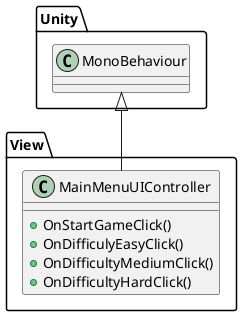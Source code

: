 @startuml
class View.MainMenuUIController{
    +OnStartGameClick()
    +OnDifficulyEasyClick()
    +OnDifficultyMediumClick()
    +OnDifficultyHardClick()
}

    Unity.MonoBehaviour <|-- MainMenuUIController 

@enduml